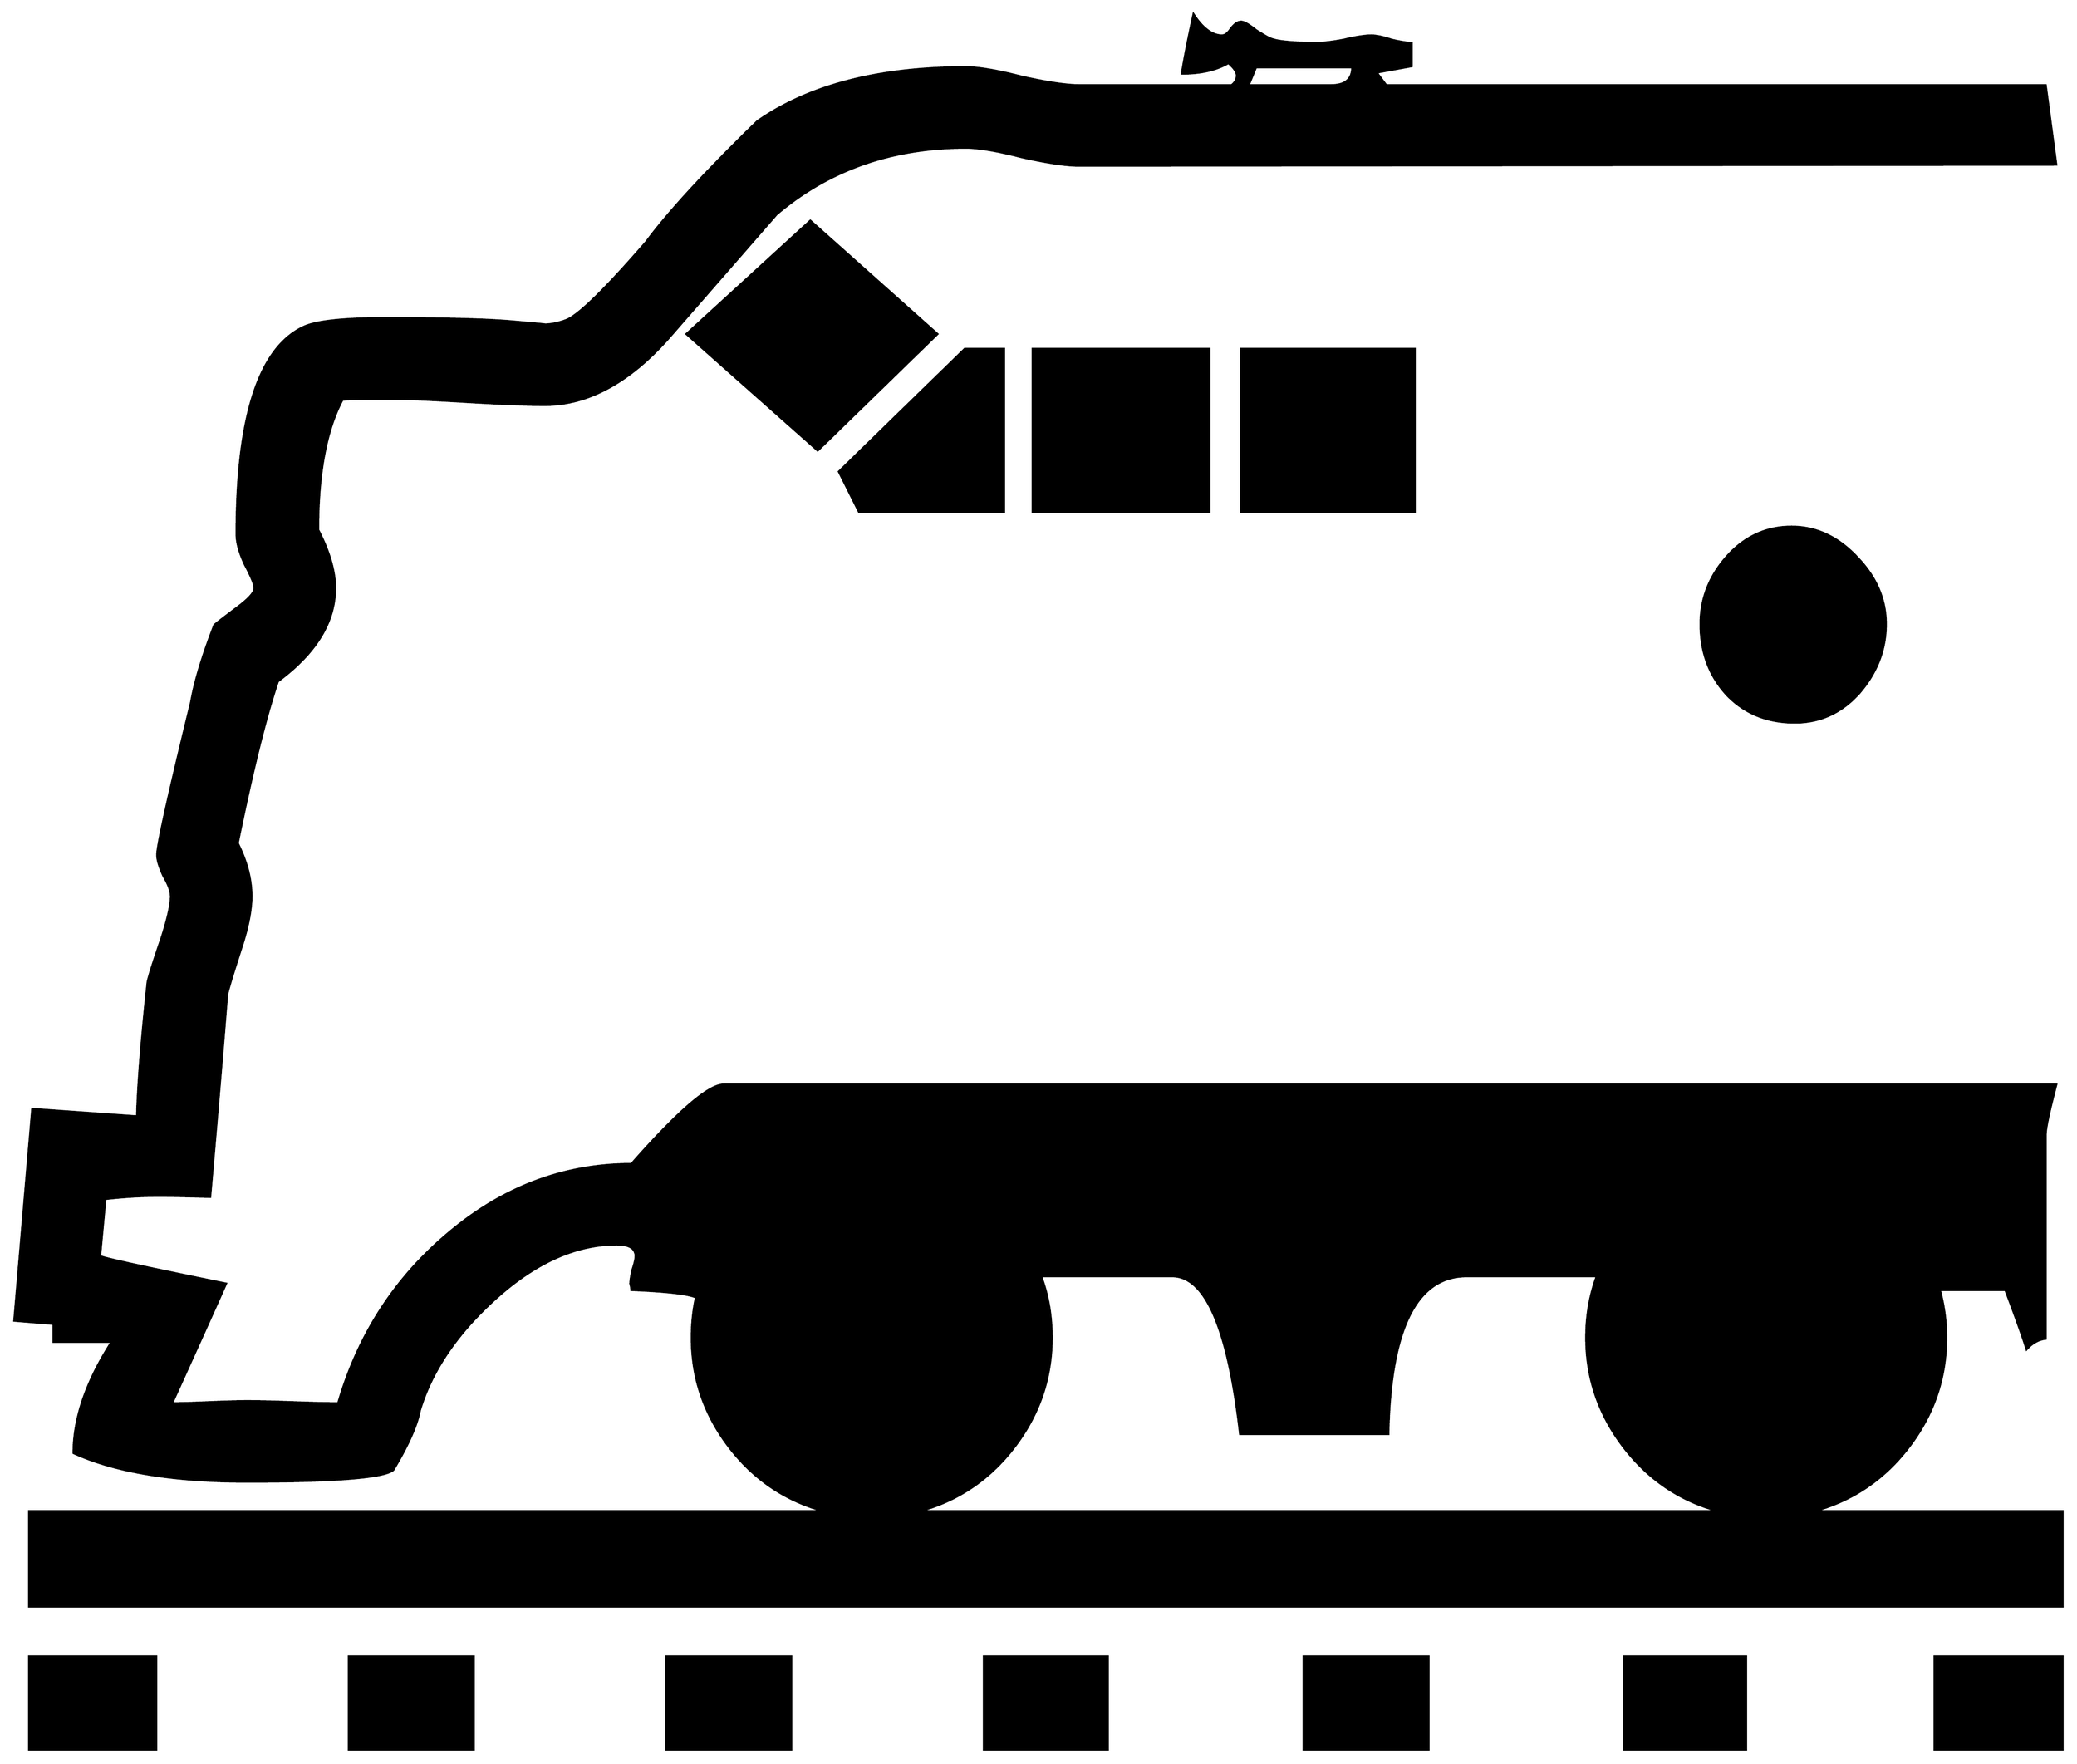 


\begin{tikzpicture}[y=0.80pt, x=0.80pt, yscale=-1.0, xscale=1.0, inner sep=0pt, outer sep=0pt]
\begin{scope}[shift={(100.0,1673.0)},nonzero rule]
  \path[draw=.,fill=.,line width=1.600pt] (1868.0,-793.0) ..
    controls (1868.0,-769.0) and (1859.667,-747.333) ..
    (1843.0,-728.0) .. controls (1826.333,-709.333) and
    (1806.0,-700.0) .. (1782.0,-700.0) .. controls
    (1756.0,-700.0) and (1734.667,-708.667) .. (1718.0,-726.0) ..
    controls (1701.333,-744.0) and (1693.0,-766.333) ..
    (1693.0,-793.0) .. controls (1693.0,-817.0) and
    (1701.333,-838.333) .. (1718.0,-857.0) .. controls
    (1734.667,-875.667) and (1755.0,-885.0) .. (1779.0,-885.0) ..
    controls (1802.333,-885.0) and (1823.0,-875.333) ..
    (1841.0,-856.0) .. controls (1859.0,-837.333) and
    (1868.0,-816.333) .. (1868.0,-793.0) -- cycle(1423.0,-899.0)
    -- (1259.0,-899.0) -- (1259.0,-1053.0) -- (1423.0,-1053.0)
    -- (1423.0,-899.0) -- cycle(1229.0,-899.0) --
    (1062.0,-899.0) -- (1062.0,-1053.0) -- (1229.0,-1053.0) --
    (1229.0,-899.0) -- cycle(1035.0,-899.0) -- (898.0,-899.0) --
    (879.0,-937.0) -- (998.0,-1053.0) -- (1035.0,-1053.0) --
    (1035.0,-899.0) -- cycle(972.0,-1067.0) -- (859.0,-957.0) --
    (735.0,-1067.0) -- (852.0,-1174.0) -- (972.0,-1067.0) --
    cycle(2035.0,270.0) -- (1914.0,270.0) -- (1914.0,182.0) --
    (2035.0,182.0) -- (2035.0,270.0) -- cycle(2035.0,135.0) --
    (114.0,135.0) -- (114.0,45.0) -- (865.0,45.0) .. controls
    (828.333,35.0) and (798.333,14.667) .. (775.0,-16.0) .. controls
    (751.667,-46.667) and (740.0,-81.0) .. (740.0,-119.0) ..
    controls (740.0,-132.333) and (741.333,-145.0) .. (744.0,-157.0)
    .. controls (736.667,-160.333) and (716.333,-162.667) ..
    (683.0,-164.0) .. controls (683.0,-165.333) and (682.667,-167.333)
    .. (682.0,-170.0) .. controls (682.0,-172.667) and
    (682.667,-177.0) .. (684.0,-183.0) .. controls (686.0,-189.0)
    and (687.0,-193.333) .. (687.0,-196.0) .. controls
    (687.0,-203.333) and (681.0,-207.0) .. (669.0,-207.0) ..
    controls (631.0,-207.0) and (593.333,-190.333) .. (556.0,-157.0)
    .. controls (518.667,-123.667) and (494.333,-88.0) ..
    (483.0,-50.0) .. controls (480.333,-36.0) and (472.0,-17.333) ..
    (458.0,6.0) .. controls (449.333,13.333) and (403.333,17.0) ..
    (320.0,17.0) .. controls (250.0,17.0) and (195.333,8.0) ..
    (156.0,-10.0) .. controls (156.0,-42.667) and (168.0,-77.667) ..
    (192.0,-115.0) -- (137.0,-115.0) -- (137.0,-132.0) --
    (100.0,-135.0) -- (117.0,-335.0) -- (216.0,-328.0) ..
    controls (216.667,-356.667) and (220.0,-399.0) .. (226.0,-455.0)
    .. controls (227.333,-461.0) and (231.667,-474.667) ..
    (239.0,-496.0) .. controls (245.0,-514.667) and (248.0,-528.0)
    .. (248.0,-536.0) .. controls (248.0,-540.667) and
    (245.667,-547.0) .. (241.0,-555.0) .. controls (237.0,-563.667)
    and (235.0,-570.333) .. (235.0,-575.0) .. controls
    (235.0,-583.667) and (245.667,-631.667) .. (267.0,-719.0) ..
    controls (270.333,-738.333) and (277.667,-762.667) .. (289.0,-792.0)
    .. controls (290.333,-793.333) and (297.667,-799.0) ..
    (311.0,-809.0) .. controls (321.667,-817.0) and (327.0,-823.0)
    .. (327.0,-827.0) .. controls (327.0,-830.333) and
    (324.0,-837.667) .. (318.0,-849.0) .. controls (312.667,-860.333)
    and (310.0,-870.0) .. (310.0,-878.0) .. controls
    (310.0,-989.333) and (331.333,-1054.667) .. (374.0,-1074.0) ..
    controls (386.0,-1079.333) and (411.333,-1082.0) ..
    (450.0,-1082.0) .. controls (506.0,-1082.0) and
    (545.667,-1081.0) .. (569.0,-1079.0) .. controls
    (592.333,-1077.0) and (603.0,-1076.0) .. (601.0,-1076.0) ..
    controls (607.0,-1076.0) and (613.667,-1077.333) ..
    (621.0,-1080.0) .. controls (632.333,-1084.0) and
    (657.667,-1108.667) .. (697.0,-1154.0) .. controls
    (717.667,-1182.0) and (752.667,-1220.0) .. (802.0,-1268.0) ..
    controls (850.667,-1302.0) and (916.333,-1319.0) ..
    (999.0,-1319.0) .. controls (1011.0,-1319.0) and
    (1028.667,-1316.0) .. (1052.0,-1310.0) .. controls
    (1076.0,-1304.667) and (1094.0,-1302.0) .. (1106.0,-1302.0) --
    (1250.0,-1302.0) .. controls (1253.333,-1304.667) and
    (1255.0,-1307.667) .. (1255.0,-1311.0) .. controls
    (1255.0,-1314.333) and (1252.333,-1318.333) .. (1247.0,-1323.0) ..
    controls (1235.667,-1316.333) and (1221.0,-1313.0) ..
    (1203.0,-1313.0) .. controls (1205.0,-1325.667) and
    (1208.667,-1344.333) .. (1214.0,-1369.0) .. controls
    (1222.667,-1355.667) and (1231.667,-1349.0) .. (1241.0,-1349.0) ..
    controls (1243.667,-1349.0) and (1246.333,-1351.0) ..
    (1249.0,-1355.0) .. controls (1252.333,-1359.667) and
    (1255.667,-1362.0) .. (1259.0,-1362.0) .. controls
    (1261.667,-1362.0) and (1266.333,-1359.333) .. (1273.0,-1354.0) ..
    controls (1280.333,-1349.333) and (1285.0,-1346.667) ..
    (1287.0,-1346.0) .. controls (1293.667,-1343.333) and
    (1308.333,-1342.0) .. (1331.0,-1342.0) .. controls
    (1337.0,-1342.0) and (1345.333,-1343.0) .. (1356.0,-1345.0) ..
    controls (1367.333,-1347.667) and (1376.0,-1349.0) ..
    (1382.0,-1349.0) .. controls (1386.667,-1349.0) and
    (1393.0,-1347.667) .. (1401.0,-1345.0) .. controls
    (1409.667,-1343.0) and (1416.0,-1342.0) .. (1420.0,-1342.0) --
    (1420.0,-1320.0) .. controls (1412.667,-1318.667) and
    (1401.667,-1316.667) .. (1387.0,-1314.0) -- (1396.0,-1302.0) --
    (2019.0,-1302.0) -- (2029.0,-1227.0) -- (1106.0,-1226.0) ..
    controls (1094.0,-1226.0) and (1076.0,-1228.667) ..
    (1052.0,-1234.0) .. controls (1028.667,-1240.0) and
    (1011.0,-1243.0) .. (999.0,-1243.0) .. controls
    (929.0,-1243.0) and (869.333,-1222.0) .. (820.0,-1180.0) ..
    controls (820.0,-1180.0) and (786.0,-1141.0) ..
    (718.0,-1063.0) .. controls (680.667,-1021.0) and
    (641.667,-1000.0) .. (601.0,-1000.0) .. controls
    (584.333,-1000.0) and (559.0,-1001.0) .. (525.0,-1003.0) ..
    controls (491.667,-1005.0) and (466.667,-1006.0) ..
    (450.0,-1006.0) .. controls (434.0,-1006.0) and
    (420.667,-1005.667) .. (410.0,-1005.0) .. controls
    (394.667,-976.333) and (387.0,-935.333) .. (387.0,-882.0) ..
    controls (397.667,-861.333) and (403.0,-843.0) .. (403.0,-827.0)
    .. controls (403.0,-795.0) and (385.0,-765.667) ..
    (349.0,-739.0) .. controls (337.667,-705.667) and (325.0,-654.667)
    .. (311.0,-586.0) .. controls (319.667,-568.667) and
    (324.0,-552.0) .. (324.0,-536.0) .. controls (324.0,-523.333)
    and (321.0,-507.667) .. (315.0,-489.0) .. controls
    (307.0,-464.333) and (302.333,-449.0) .. (301.0,-443.0) ..
    controls (297.667,-400.333) and (292.333,-336.667) .. (285.0,-252.0)
    .. controls (261.0,-252.667) and (245.333,-253.0) ..
    (238.0,-253.0) .. controls (220.667,-253.0) and (203.333,-252.0)
    .. (186.0,-250.0) -- (181.0,-196.0) .. controls
    (185.0,-194.0) and (224.667,-185.333) .. (300.0,-170.0) ..
    controls (288.667,-144.667) and (271.667,-107.0) .. (249.0,-57.0)
    .. controls (256.333,-57.0) and (268.0,-57.333) .. (284.0,-58.0)
    .. controls (300.0,-58.667) and (312.0,-59.0) .. (320.0,-59.0)
    .. controls (330.0,-59.0) and (344.333,-58.667) .. (363.0,-58.0)
    .. controls (382.333,-57.333) and (396.667,-57.0) .. (406.0,-57.0)
    .. controls (424.667,-121.0) and (458.667,-174.0) ..
    (508.0,-216.0) .. controls (560.0,-260.667) and (618.333,-283.0)
    .. (683.0,-283.0) .. controls (727.0,-333.0) and
    (756.0,-358.0) .. (770.0,-358.0) -- (2029.0,-358.0) ..
    controls (2022.333,-332.667) and (2019.0,-317.0) ..
    (2019.0,-311.0) -- (2019.0,-118.0) .. controls
    (2012.333,-117.333) and (2006.333,-114.0) .. (2001.0,-108.0) ..
    controls (1997.0,-120.667) and (1990.333,-139.333) ..
    (1981.0,-164.0) -- (1919.0,-164.0) .. controls
    (1923.0,-149.333) and (1925.0,-134.333) .. (1925.0,-119.0) ..
    controls (1925.0,-81.0) and (1913.333,-46.667) .. (1890.0,-16.0)
    .. controls (1866.667,14.667) and (1836.667,35.0) .. (1800.0,45.0)
    -- (2035.0,45.0) -- (2035.0,135.0) -- cycle(1736.0,270.0) --
    (1621.0,270.0) -- (1621.0,182.0) -- (1736.0,182.0) --
    (1736.0,270.0) -- cycle(1436.0,270.0) -- (1318.0,270.0) --
    (1318.0,182.0) -- (1436.0,182.0) -- (1436.0,270.0) --
    cycle(1133.0,270.0) -- (1016.0,270.0) -- (1016.0,182.0) --
    (1133.0,182.0) -- (1133.0,270.0) -- cycle(834.0,270.0) --
    (716.0,270.0) -- (716.0,182.0) -- (834.0,182.0) --
    (834.0,270.0) -- cycle(534.0,270.0) -- (416.0,270.0) --
    (416.0,182.0) -- (534.0,182.0) -- (534.0,270.0) --
    cycle(234.0,270.0) -- (114.0,270.0) -- (114.0,182.0) --
    (234.0,182.0) -- (234.0,270.0) -- cycle(1364.0,-1319.0) --
    (1273.0,-1319.0) -- (1266.0,-1302.0) -- (1344.0,-1302.0) ..
    controls (1357.333,-1302.0) and (1364.0,-1307.667) ..
    (1364.0,-1319.0) -- cycle(1710.0,45.0) .. controls
    (1673.333,35.0) and (1643.333,14.667) .. (1620.0,-16.0) ..
    controls (1596.667,-46.667) and (1585.0,-81.0) ..
    (1585.0,-119.0) .. controls (1585.0,-139.667) and
    (1588.333,-159.0) .. (1595.0,-177.0) -- (1472.0,-177.0) ..
    controls (1424.667,-177.0) and (1400.0,-127.333) ..
    (1398.0,-28.0) -- (1258.0,-28.0) .. controls (1246.667,-127.333)
    and (1225.333,-177.0) .. (1194.0,-177.0) -- (1070.0,-177.0) ..
    controls (1076.667,-159.0) and (1080.0,-139.667) ..
    (1080.0,-119.0) .. controls (1080.0,-81.0) and
    (1068.333,-46.667) .. (1045.0,-16.0) .. controls (1021.667,14.667)
    and (991.667,35.0) .. (955.0,45.0) -- (1710.0,45.0) -- cycle;
\end{scope}

\end{tikzpicture}

